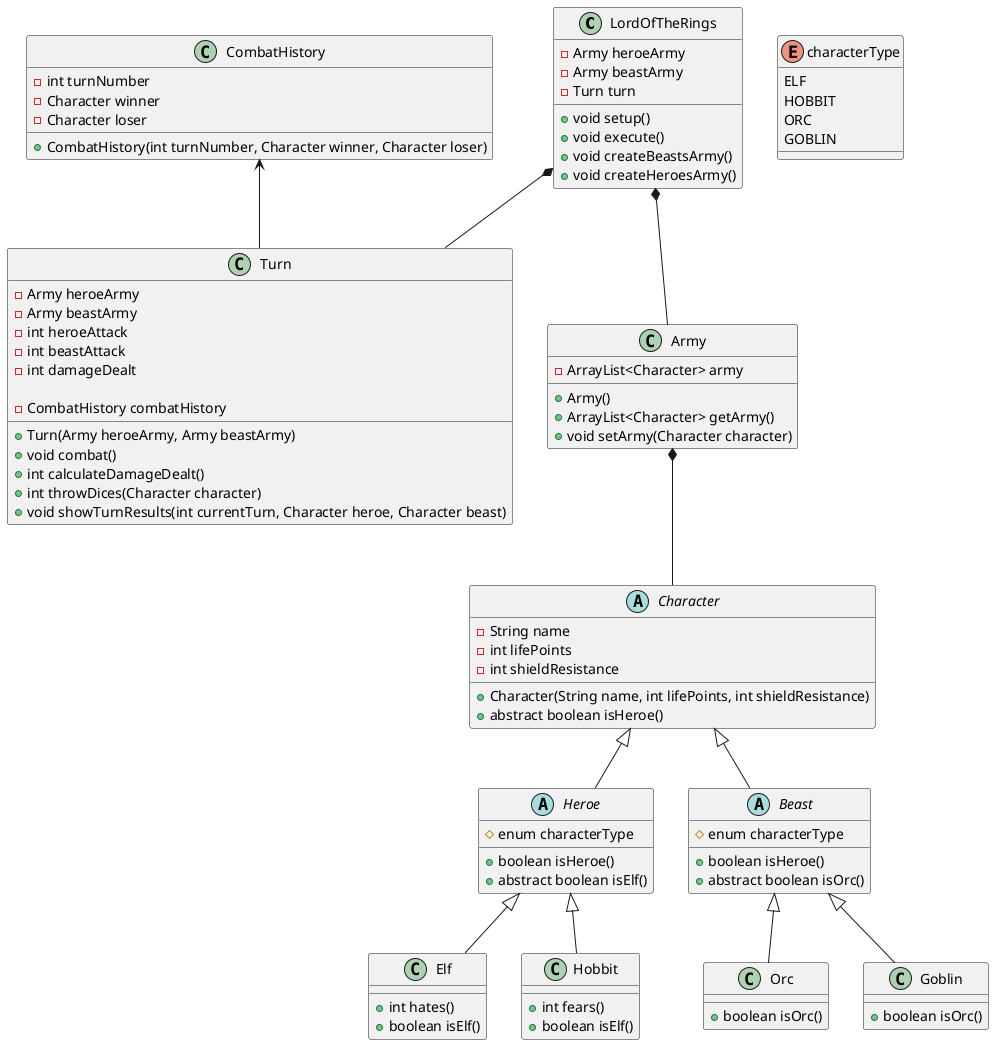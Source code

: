 @startuml LordOfTheRings

class LordOfTheRings{
    -Army heroeArmy
    -Army beastArmy
    -Turn turn

    +void setup()
    +void execute()
    +void createBeastsArmy()
    +void createHeroesArmy()
}

class Turn{
    -Army heroeArmy
    -Army beastArmy
    -int heroeAttack
    -int beastAttack
    -int damageDealt

    +Turn(Army heroeArmy, Army beastArmy)
    -CombatHistory combatHistory
    +void combat()
    +int calculateDamageDealt()
    +int throwDices(Character character)
    +void showTurnResults(int currentTurn, Character heroe, Character beast)
}

class CombatHistory{
    -int turnNumber
    -Character winner
    -Character loser

    +CombatHistory(int turnNumber, Character winner, Character loser)
}

class Army{
    -ArrayList<Character> army

    +Army()
    +ArrayList<Character> getArmy()
    +void setArmy(Character character)
}

abstract class Character{
    -String name
    -int lifePoints
    -int shieldResistance

    +Character(String name, int lifePoints, int shieldResistance)
    +abstract boolean isHeroe()
}

abstract class Heroe{
    #enum characterType
    +boolean isHeroe()
    +abstract boolean isElf()
}

enum characterType{
    ELF
    HOBBIT
    ORC
    GOBLIN
}

class Elf{
    +int hates()
    +boolean isElf()
}

class Hobbit{
    +int fears()
    +boolean isElf()
}

abstract class Beast{
    #enum characterType
    +boolean isHeroe()
    +abstract boolean isOrc()
}

class Orc{
    +boolean isOrc()
}

class Goblin{
    +boolean isOrc()
}

LordOfTheRings *-- Turn
LordOfTheRings *-- Army

Army *-- Character

Character <|-- Heroe
Character <|-- Beast

Heroe <|-- Elf
Heroe <|-- Hobbit

Beast <|-- Orc
Beast <|-- Goblin

CombatHistory <-- Turn

@enduml